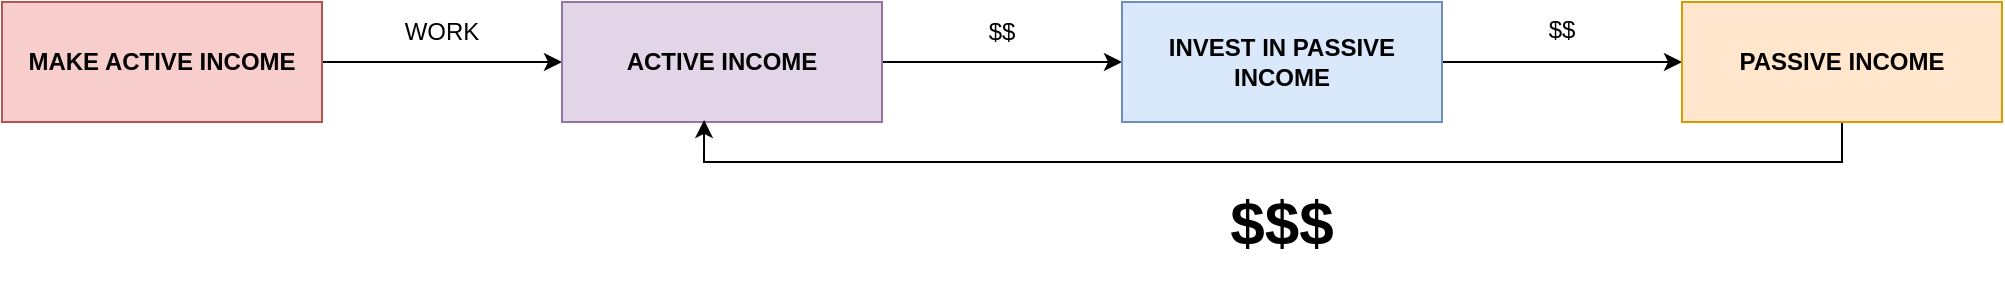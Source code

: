 <mxfile version="18.1.2" type="github">
  <diagram id="ejXfuOjYI4BqNlUwObGy" name="Page-1">
    <mxGraphModel dx="8680" dy="5200" grid="1" gridSize="10" guides="1" tooltips="1" connect="1" arrows="1" fold="1" page="1" pageScale="1" pageWidth="5000" pageHeight="5000" math="0" shadow="0">
      <root>
        <mxCell id="0" />
        <mxCell id="1" parent="0" />
        <mxCell id="i1NRtbyLnXA0qhmJ5hBK-2" style="edgeStyle=orthogonalEdgeStyle;rounded=0;orthogonalLoop=1;jettySize=auto;html=1;exitX=1;exitY=0.5;exitDx=0;exitDy=0;" edge="1" parent="1" source="i1NRtbyLnXA0qhmJ5hBK-1" target="i1NRtbyLnXA0qhmJ5hBK-3">
          <mxGeometry relative="1" as="geometry">
            <mxPoint x="320" y="150" as="targetPoint" />
          </mxGeometry>
        </mxCell>
        <mxCell id="i1NRtbyLnXA0qhmJ5hBK-1" value="&lt;b&gt;MAKE ACTIVE INCOME&lt;/b&gt;" style="rounded=0;whiteSpace=wrap;html=1;fillColor=#f8cecc;strokeColor=#b85450;" vertex="1" parent="1">
          <mxGeometry x="80" y="120" width="160" height="60" as="geometry" />
        </mxCell>
        <mxCell id="i1NRtbyLnXA0qhmJ5hBK-5" style="edgeStyle=orthogonalEdgeStyle;rounded=0;orthogonalLoop=1;jettySize=auto;html=1;exitX=1;exitY=0.5;exitDx=0;exitDy=0;" edge="1" parent="1" source="i1NRtbyLnXA0qhmJ5hBK-3" target="i1NRtbyLnXA0qhmJ5hBK-6">
          <mxGeometry relative="1" as="geometry">
            <mxPoint x="640" y="149.966" as="targetPoint" />
          </mxGeometry>
        </mxCell>
        <mxCell id="i1NRtbyLnXA0qhmJ5hBK-3" value="&lt;b&gt;ACTIVE INCOME&lt;/b&gt;" style="rounded=0;whiteSpace=wrap;html=1;fillColor=#e1d5e7;strokeColor=#9673a6;" vertex="1" parent="1">
          <mxGeometry x="360" y="120" width="160" height="60" as="geometry" />
        </mxCell>
        <mxCell id="i1NRtbyLnXA0qhmJ5hBK-4" value="WORK" style="text;html=1;strokeColor=none;fillColor=none;align=center;verticalAlign=middle;whiteSpace=wrap;rounded=0;" vertex="1" parent="1">
          <mxGeometry x="280" y="120" width="40" height="30" as="geometry" />
        </mxCell>
        <mxCell id="i1NRtbyLnXA0qhmJ5hBK-7" style="edgeStyle=orthogonalEdgeStyle;rounded=0;orthogonalLoop=1;jettySize=auto;html=1;exitX=1;exitY=0.5;exitDx=0;exitDy=0;" edge="1" parent="1" source="i1NRtbyLnXA0qhmJ5hBK-6" target="i1NRtbyLnXA0qhmJ5hBK-8">
          <mxGeometry relative="1" as="geometry">
            <mxPoint x="920" y="150" as="targetPoint" />
          </mxGeometry>
        </mxCell>
        <mxCell id="i1NRtbyLnXA0qhmJ5hBK-6" value="&lt;b&gt;INVEST IN PASSIVE INCOME&lt;/b&gt;" style="rounded=0;whiteSpace=wrap;html=1;fillColor=#dae8fc;strokeColor=#6c8ebf;" vertex="1" parent="1">
          <mxGeometry x="640" y="120" width="160" height="60" as="geometry" />
        </mxCell>
        <mxCell id="i1NRtbyLnXA0qhmJ5hBK-9" style="edgeStyle=orthogonalEdgeStyle;rounded=0;orthogonalLoop=1;jettySize=auto;html=1;exitX=0.5;exitY=1;exitDx=0;exitDy=0;entryX=0.444;entryY=0.983;entryDx=0;entryDy=0;entryPerimeter=0;" edge="1" parent="1" source="i1NRtbyLnXA0qhmJ5hBK-8" target="i1NRtbyLnXA0qhmJ5hBK-3">
          <mxGeometry relative="1" as="geometry" />
        </mxCell>
        <mxCell id="i1NRtbyLnXA0qhmJ5hBK-8" value="&lt;b&gt;PASSIVE INCOME&lt;/b&gt;" style="rounded=0;whiteSpace=wrap;html=1;fillColor=#ffe6cc;strokeColor=#d79b00;" vertex="1" parent="1">
          <mxGeometry x="920" y="120" width="160" height="60" as="geometry" />
        </mxCell>
        <mxCell id="i1NRtbyLnXA0qhmJ5hBK-10" value="$$" style="text;html=1;strokeColor=none;fillColor=none;align=center;verticalAlign=middle;whiteSpace=wrap;rounded=0;" vertex="1" parent="1">
          <mxGeometry x="550" y="120" width="60" height="30" as="geometry" />
        </mxCell>
        <mxCell id="i1NRtbyLnXA0qhmJ5hBK-11" value="$$" style="text;html=1;strokeColor=none;fillColor=none;align=center;verticalAlign=middle;whiteSpace=wrap;rounded=0;" vertex="1" parent="1">
          <mxGeometry x="830" y="119" width="60" height="30" as="geometry" />
        </mxCell>
        <mxCell id="i1NRtbyLnXA0qhmJ5hBK-12" value="&lt;b&gt;&lt;font style=&quot;font-size: 31px;&quot;&gt;$$$&lt;/font&gt;&lt;/b&gt;" style="text;html=1;strokeColor=none;fillColor=none;align=center;verticalAlign=middle;whiteSpace=wrap;rounded=0;" vertex="1" parent="1">
          <mxGeometry x="650" y="200" width="140" height="60" as="geometry" />
        </mxCell>
      </root>
    </mxGraphModel>
  </diagram>
</mxfile>

